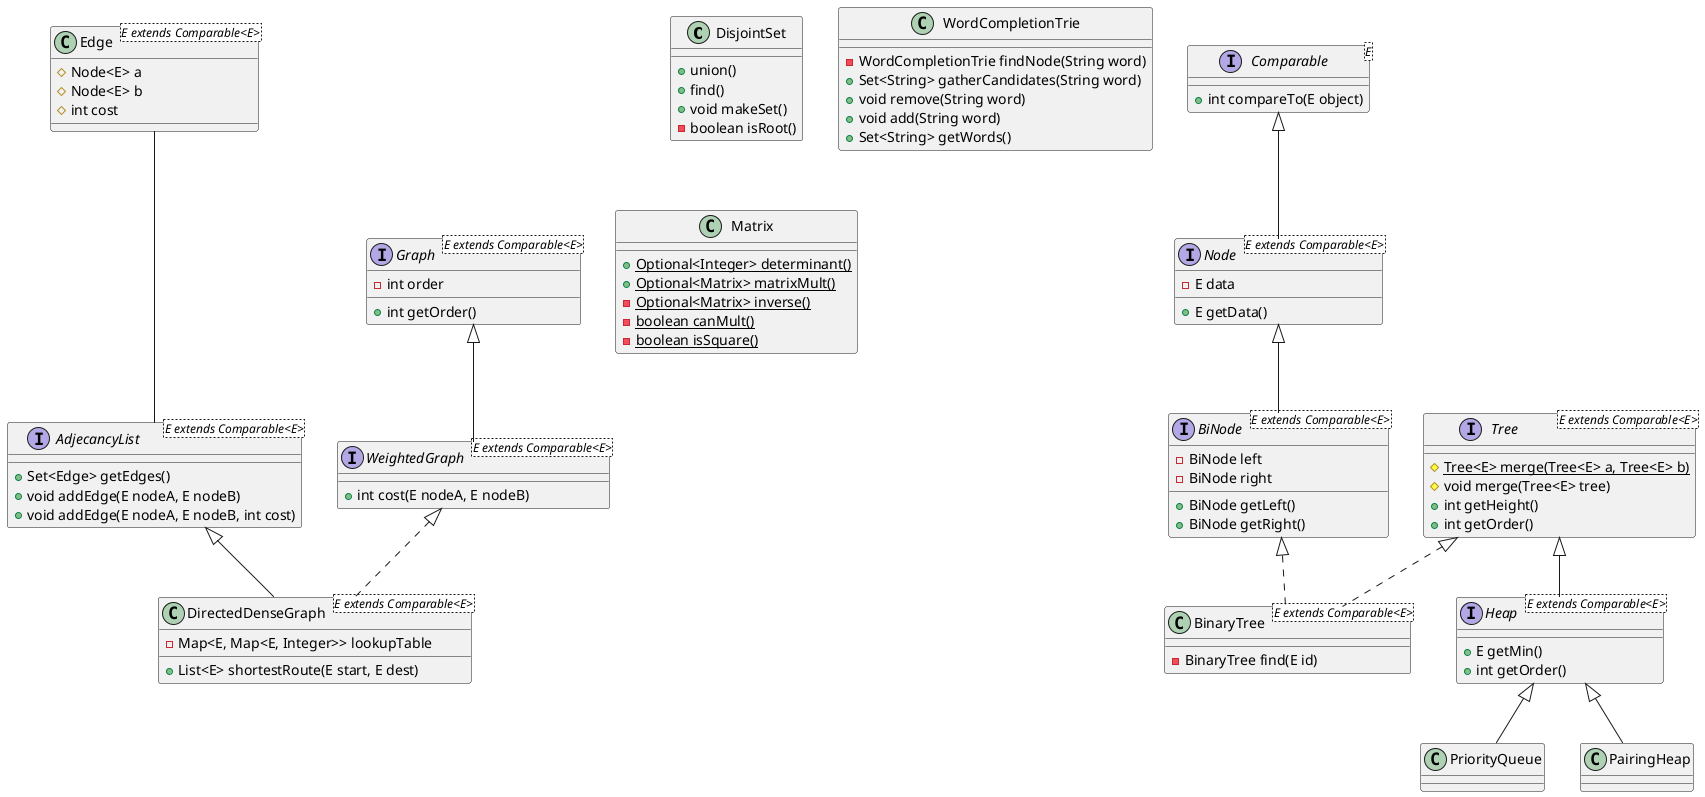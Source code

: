 @startuml

class DisjointSet {
    + union()
    + find()
    + void makeSet()
    - boolean isRoot()
}

class WordCompletionTrie {
    - WordCompletionTrie findNode(String word)
    + Set<String> gatherCandidates(String word)
    + void remove(String word)
    + void add(String word)
    + Set<String> getWords()
}

interface Comparable<E> {
    + int compareTo(E object)
}

interface Node<E extends Comparable<E>> extends Comparable {
   - E data
   + E getData()
}

interface BiNode<E extends Comparable<E>> extends Node {
   - BiNode left
   - BiNode right
   + BiNode getLeft()
   + BiNode getRight()
}

class Edge<E extends Comparable<E>> {
    # Node<E> a
    # Node<E> b
    # int cost
}

interface Graph<E extends Comparable<E>> {
    - int order
    + int getOrder()
}

interface AdjecancyList<E extends Comparable<E>> {
    + Set<Edge> getEdges()
    + void addEdge(E nodeA, E nodeB)
    + void addEdge(E nodeA, E nodeB, int cost)
}

interface WeightedGraph<E extends Comparable<E>> extends Graph {
    + int cost(E nodeA, E nodeB)
}

class BinaryTree<E extends Comparable<E>> implements Tree, BiNode {
    - BinaryTree find(E id)
}

interface Tree<E extends Comparable<E>> {
    # Tree<E> {static} merge(Tree<E> a, Tree<E> b)
    # void merge(Tree<E> tree)
    + int getHeight()
    + int getOrder()
}

interface Heap<E extends Comparable<E>> extends Tree {
    + E getMin()
    + int getOrder()
}

class DirectedDenseGraph<E extends Comparable<E>> implements WeightedGraph {
    - Map<E, Map<E, Integer>> lookupTable
    + List<E> shortestRoute(E start, E dest)
}

class Matrix {
    {static} + Optional<Integer> determinant()
    {static} + Optional<Matrix> matrixMult()
    {static} - Optional<Matrix> inverse()
    {static} - boolean canMult()
    {static} - boolean isSquare()
}

Heap <|-- PriorityQueue
Heap <|-- PairingHeap
AdjecancyList <|-- DirectedDenseGraph
AdjecancyList -up-- Edge

@enduml

